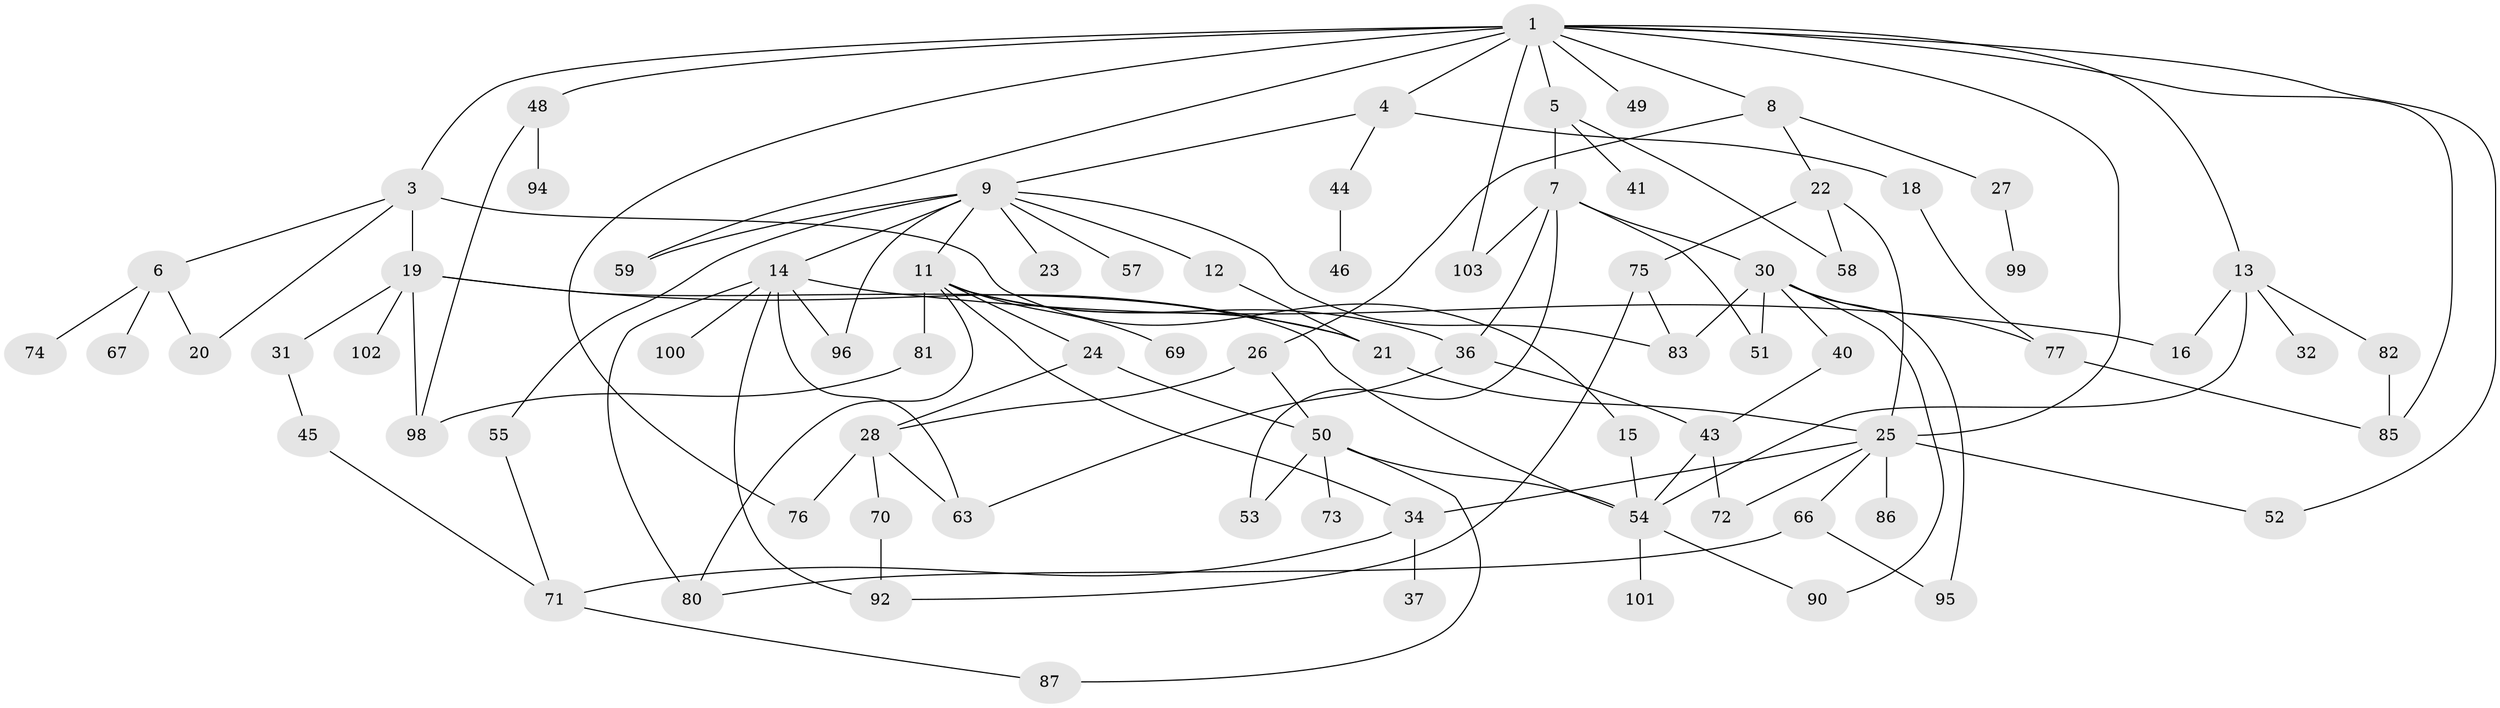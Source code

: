// Generated by graph-tools (version 1.1) at 2025/51/02/27/25 19:51:36]
// undirected, 78 vertices, 119 edges
graph export_dot {
graph [start="1"]
  node [color=gray90,style=filled];
  1 [super="+2"];
  3;
  4 [super="+60"];
  5 [super="+29"];
  6 [super="+17"];
  7 [super="+42"];
  8 [super="+10"];
  9 [super="+47"];
  11 [super="+35"];
  12;
  13 [super="+105"];
  14 [super="+78"];
  15;
  16 [super="+88"];
  18 [super="+65"];
  19 [super="+64"];
  20;
  21;
  22 [super="+106"];
  23;
  24;
  25 [super="+38"];
  26;
  27 [super="+68"];
  28 [super="+33"];
  30 [super="+39"];
  31;
  32;
  34;
  36 [super="+104"];
  37;
  40;
  41;
  43 [super="+61"];
  44;
  45;
  46 [super="+93"];
  48 [super="+84"];
  49;
  50 [super="+56"];
  51;
  52;
  53;
  54;
  55;
  57;
  58 [super="+62"];
  59;
  63;
  66;
  67;
  69;
  70;
  71 [super="+79"];
  72;
  73;
  74;
  75;
  76;
  77;
  80 [super="+89"];
  81;
  82;
  83 [super="+91"];
  85 [super="+97"];
  86;
  87;
  90;
  92;
  94;
  95;
  96;
  98;
  99;
  100;
  101;
  102;
  103;
  1 -- 4;
  1 -- 8;
  1 -- 48 [weight=2];
  1 -- 103;
  1 -- 25;
  1 -- 3;
  1 -- 5;
  1 -- 76;
  1 -- 13;
  1 -- 49;
  1 -- 52;
  1 -- 59;
  1 -- 85;
  3 -- 6;
  3 -- 15;
  3 -- 19;
  3 -- 20;
  4 -- 9;
  4 -- 18;
  4 -- 44;
  5 -- 7;
  5 -- 41;
  5 -- 58;
  6 -- 74;
  6 -- 67;
  6 -- 20;
  7 -- 30;
  7 -- 51;
  7 -- 36;
  7 -- 103;
  7 -- 53;
  8 -- 26;
  8 -- 27;
  8 -- 22;
  9 -- 11;
  9 -- 12;
  9 -- 14;
  9 -- 23;
  9 -- 59;
  9 -- 96;
  9 -- 55;
  9 -- 57;
  9 -- 83;
  11 -- 24;
  11 -- 69;
  11 -- 21;
  11 -- 81;
  11 -- 34;
  11 -- 36;
  11 -- 80;
  12 -- 21;
  13 -- 32;
  13 -- 82;
  13 -- 54;
  13 -- 16;
  14 -- 16;
  14 -- 63;
  14 -- 80;
  14 -- 96;
  14 -- 100;
  14 -- 92;
  15 -- 54;
  18 -- 77;
  19 -- 31;
  19 -- 98;
  19 -- 21;
  19 -- 54;
  19 -- 102;
  21 -- 25;
  22 -- 75;
  22 -- 25;
  22 -- 58;
  24 -- 50;
  24 -- 28;
  25 -- 34;
  25 -- 66;
  25 -- 86;
  25 -- 52;
  25 -- 72;
  26 -- 28;
  26 -- 50;
  27 -- 99;
  28 -- 63;
  28 -- 70;
  28 -- 76;
  30 -- 40;
  30 -- 51;
  30 -- 77;
  30 -- 95;
  30 -- 90;
  30 -- 83;
  31 -- 45;
  34 -- 37;
  34 -- 71;
  36 -- 43;
  36 -- 63;
  40 -- 43;
  43 -- 72;
  43 -- 54;
  44 -- 46;
  45 -- 71;
  48 -- 94;
  48 -- 98;
  50 -- 54;
  50 -- 53;
  50 -- 73;
  50 -- 87;
  54 -- 90;
  54 -- 101;
  55 -- 71;
  66 -- 95;
  66 -- 80;
  70 -- 92;
  71 -- 87;
  75 -- 92;
  75 -- 83;
  77 -- 85;
  81 -- 98;
  82 -- 85;
}
